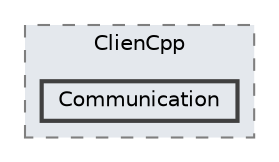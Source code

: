 digraph "/Users/thuillercolin/Documents/Cours/License/L3_Maths-Info/S6/PPIL/ProjetPPIL/PPIL/ProjetPPIL/ClienCpp/Communication"
{
 // LATEX_PDF_SIZE
  bgcolor="transparent";
  edge [fontname=Helvetica,fontsize=10,labelfontname=Helvetica,labelfontsize=10];
  node [fontname=Helvetica,fontsize=10,shape=box,height=0.2,width=0.4];
  compound=true
  subgraph clusterdir_10e5dc40d544c0251d0fb069179bca94 {
    graph [ bgcolor="#e4e8ed", pencolor="grey50", label="ClienCpp", fontname=Helvetica,fontsize=10 style="filled,dashed", URL="dir_10e5dc40d544c0251d0fb069179bca94.html",tooltip=""]
  dir_01e5a4c3ab303a5d4832cfdea40c28b4 [label="Communication", fillcolor="#e4e8ed", color="grey25", style="filled,bold", URL="dir_01e5a4c3ab303a5d4832cfdea40c28b4.html",tooltip=""];
  }
}
